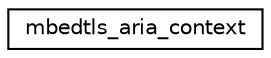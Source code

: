 digraph "Graphical Class Hierarchy"
{
 // LATEX_PDF_SIZE
  edge [fontname="Helvetica",fontsize="10",labelfontname="Helvetica",labelfontsize="10"];
  node [fontname="Helvetica",fontsize="10",shape=record];
  rankdir="LR";
  Node0 [label="mbedtls_aria_context",height=0.2,width=0.4,color="black", fillcolor="white", style="filled",URL="$d4/dbe/structmbedtls__aria__context.html",tooltip="The ARIA context-type definition."];
}

